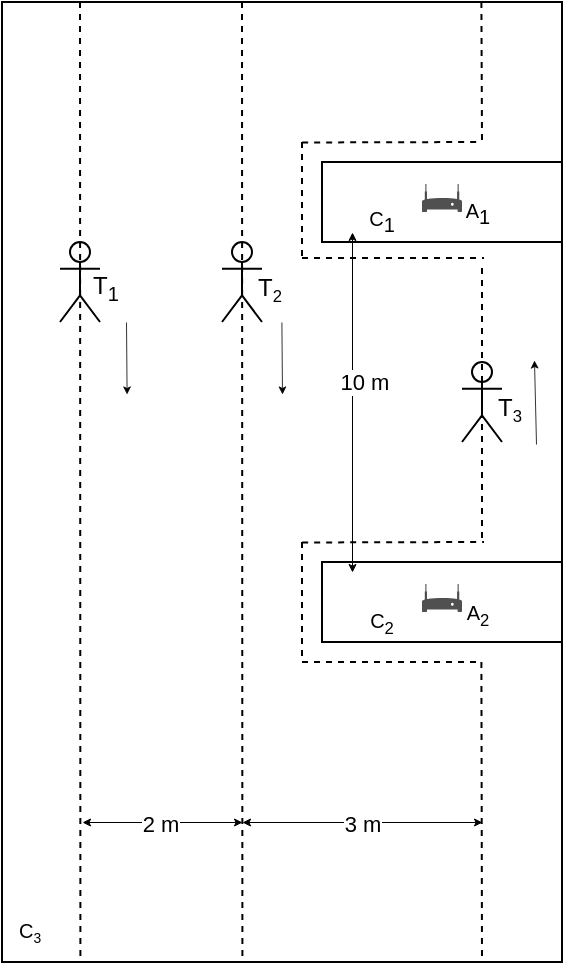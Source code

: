 <mxfile version="20.3.2" type="device"><diagram id="DNpBFHTpIQ_suEtejqBs" name="Page-1"><mxGraphModel dx="862" dy="482" grid="1" gridSize="10" guides="1" tooltips="1" connect="1" arrows="1" fold="1" page="1" pageScale="1" pageWidth="827" pageHeight="1169" math="0" shadow="0"><root><mxCell id="0"/><mxCell id="1" parent="0"/><mxCell id="hPSDTdg6aUk5pvEYdPPT-1" value="" style="rounded=0;whiteSpace=wrap;html=1;" vertex="1" parent="1"><mxGeometry x="320" y="80" width="280" height="480" as="geometry"/></mxCell><mxCell id="hPSDTdg6aUk5pvEYdPPT-2" value="" style="rounded=0;whiteSpace=wrap;html=1;" vertex="1" parent="1"><mxGeometry x="480" y="160" width="120" height="40" as="geometry"/></mxCell><mxCell id="hPSDTdg6aUk5pvEYdPPT-3" value="" style="rounded=0;whiteSpace=wrap;html=1;" vertex="1" parent="1"><mxGeometry x="480" y="360" width="120" height="40" as="geometry"/></mxCell><mxCell id="hPSDTdg6aUk5pvEYdPPT-4" value="" style="shape=umlActor;verticalLabelPosition=bottom;verticalAlign=top;html=1;outlineConnect=0;" vertex="1" parent="1"><mxGeometry x="349" y="200" width="20" height="40" as="geometry"/></mxCell><mxCell id="hPSDTdg6aUk5pvEYdPPT-5" value="" style="shape=umlActor;verticalLabelPosition=bottom;verticalAlign=top;html=1;outlineConnect=0;" vertex="1" parent="1"><mxGeometry x="550" y="260" width="20" height="40" as="geometry"/></mxCell><mxCell id="hPSDTdg6aUk5pvEYdPPT-8" value="" style="shape=image;html=1;verticalAlign=top;verticalLabelPosition=bottom;labelBackgroundColor=#ffffff;imageAspect=0;aspect=fixed;image=https://cdn3.iconfinder.com/data/icons/summertime-6/512/camera-128.png" vertex="1" parent="1"><mxGeometry x="480" y="165" width="30" height="30" as="geometry"/></mxCell><mxCell id="hPSDTdg6aUk5pvEYdPPT-9" value="" style="shape=image;html=1;verticalAlign=top;verticalLabelPosition=bottom;labelBackgroundColor=#ffffff;imageAspect=0;aspect=fixed;image=https://cdn3.iconfinder.com/data/icons/summertime-6/512/camera-128.png" vertex="1" parent="1"><mxGeometry x="480" y="365" width="30" height="30" as="geometry"/></mxCell><mxCell id="hPSDTdg6aUk5pvEYdPPT-10" value="" style="shape=image;html=1;verticalAlign=top;verticalLabelPosition=bottom;labelBackgroundColor=#ffffff;imageAspect=0;aspect=fixed;image=https://cdn3.iconfinder.com/data/icons/summertime-6/512/camera-128.png" vertex="1" parent="1"><mxGeometry x="330" y="520" width="30" height="30" as="geometry"/></mxCell><mxCell id="hPSDTdg6aUk5pvEYdPPT-11" value="" style="shape=umlActor;verticalLabelPosition=bottom;verticalAlign=top;html=1;outlineConnect=0;" vertex="1" parent="1"><mxGeometry x="430" y="200" width="20" height="40" as="geometry"/></mxCell><mxCell id="hPSDTdg6aUk5pvEYdPPT-12" value="" style="endArrow=none;dashed=1;html=1;strokeWidth=1;rounded=0;entryX=0.14;entryY=1;entryDx=0;entryDy=0;entryPerimeter=0;" edge="1" parent="1" target="hPSDTdg6aUk5pvEYdPPT-1"><mxGeometry width="50" height="50" relative="1" as="geometry"><mxPoint x="359" y="80" as="sourcePoint"/><mxPoint x="520" y="450" as="targetPoint"/></mxGeometry></mxCell><mxCell id="hPSDTdg6aUk5pvEYdPPT-13" value="" style="endArrow=none;dashed=1;html=1;strokeWidth=1;rounded=0;entryX=0.14;entryY=1;entryDx=0;entryDy=0;entryPerimeter=0;" edge="1" parent="1"><mxGeometry width="50" height="50" relative="1" as="geometry"><mxPoint x="440" y="80" as="sourcePoint"/><mxPoint x="440.2" y="560" as="targetPoint"/></mxGeometry></mxCell><mxCell id="hPSDTdg6aUk5pvEYdPPT-14" value="" style="endArrow=none;dashed=1;html=1;strokeWidth=1;rounded=0;" edge="1" parent="1"><mxGeometry width="50" height="50" relative="1" as="geometry"><mxPoint x="560" y="213" as="sourcePoint"/><mxPoint x="560" y="350" as="targetPoint"/></mxGeometry></mxCell><mxCell id="hPSDTdg6aUk5pvEYdPPT-17" value="" style="endArrow=none;dashed=1;html=1;strokeWidth=1;rounded=0;exitX=0.536;exitY=0.563;exitDx=0;exitDy=0;exitPerimeter=0;" edge="1" parent="1" source="hPSDTdg6aUk5pvEYdPPT-1"><mxGeometry width="50" height="50" relative="1" as="geometry"><mxPoint x="470" y="280" as="sourcePoint"/><mxPoint x="561" y="350" as="targetPoint"/></mxGeometry></mxCell><mxCell id="hPSDTdg6aUk5pvEYdPPT-18" value="" style="endArrow=none;dashed=1;html=1;strokeWidth=1;rounded=0;" edge="1" parent="1"><mxGeometry width="50" height="50" relative="1" as="geometry"><mxPoint x="470" y="350" as="sourcePoint"/><mxPoint x="470" y="410" as="targetPoint"/></mxGeometry></mxCell><mxCell id="hPSDTdg6aUk5pvEYdPPT-19" value="" style="endArrow=none;dashed=1;html=1;strokeWidth=1;rounded=0;" edge="1" parent="1"><mxGeometry width="50" height="50" relative="1" as="geometry"><mxPoint x="470" y="410" as="sourcePoint"/><mxPoint x="560" y="410" as="targetPoint"/></mxGeometry></mxCell><mxCell id="hPSDTdg6aUk5pvEYdPPT-20" value="" style="endArrow=none;dashed=1;html=1;strokeWidth=1;rounded=0;entryX=0.75;entryY=1;entryDx=0;entryDy=0;" edge="1" parent="1"><mxGeometry width="50" height="50" relative="1" as="geometry"><mxPoint x="559.7" y="410" as="sourcePoint"/><mxPoint x="560.0" y="560" as="targetPoint"/></mxGeometry></mxCell><mxCell id="hPSDTdg6aUk5pvEYdPPT-21" value="" style="endArrow=none;dashed=1;html=1;strokeWidth=1;rounded=0;exitX=0.536;exitY=0.563;exitDx=0;exitDy=0;exitPerimeter=0;" edge="1" parent="1"><mxGeometry width="50" height="50" relative="1" as="geometry"><mxPoint x="470.08" y="150.24" as="sourcePoint"/><mxPoint x="560" y="150" as="targetPoint"/></mxGeometry></mxCell><mxCell id="hPSDTdg6aUk5pvEYdPPT-22" value="" style="endArrow=none;dashed=1;html=1;strokeWidth=1;rounded=0;" edge="1" parent="1"><mxGeometry width="50" height="50" relative="1" as="geometry"><mxPoint x="470" y="150" as="sourcePoint"/><mxPoint x="470" y="210" as="targetPoint"/></mxGeometry></mxCell><mxCell id="hPSDTdg6aUk5pvEYdPPT-23" value="" style="endArrow=none;dashed=1;html=1;strokeWidth=1;rounded=0;" edge="1" parent="1"><mxGeometry width="50" height="50" relative="1" as="geometry"><mxPoint x="470" y="208" as="sourcePoint"/><mxPoint x="561" y="208" as="targetPoint"/></mxGeometry></mxCell><mxCell id="hPSDTdg6aUk5pvEYdPPT-24" value="" style="endArrow=none;dashed=1;html=1;strokeWidth=1;rounded=0;" edge="1" parent="1"><mxGeometry width="50" height="50" relative="1" as="geometry"><mxPoint x="559.7" y="80" as="sourcePoint"/><mxPoint x="560" y="150" as="targetPoint"/></mxGeometry></mxCell><mxCell id="hPSDTdg6aUk5pvEYdPPT-25" value="" style="endArrow=classic;startArrow=classic;html=1;rounded=0;strokeWidth=0.5;endSize=3;startSize=3;" edge="1" parent="1"><mxGeometry width="50" height="50" relative="1" as="geometry"><mxPoint x="360" y="490" as="sourcePoint"/><mxPoint x="440" y="490" as="targetPoint"/></mxGeometry></mxCell><mxCell id="hPSDTdg6aUk5pvEYdPPT-27" value="2 m" style="edgeLabel;html=1;align=center;verticalAlign=middle;resizable=0;points=[];" vertex="1" connectable="0" parent="hPSDTdg6aUk5pvEYdPPT-25"><mxGeometry x="-0.247" y="-1" relative="1" as="geometry"><mxPoint x="9" as="offset"/></mxGeometry></mxCell><mxCell id="hPSDTdg6aUk5pvEYdPPT-26" value="" style="endArrow=classic;startArrow=classic;html=1;strokeWidth=0.5;startSize=3;endSize=3;rounded=0;" edge="1" parent="1"><mxGeometry width="50" height="50" relative="1" as="geometry"><mxPoint x="440" y="490" as="sourcePoint"/><mxPoint x="560" y="490" as="targetPoint"/></mxGeometry></mxCell><mxCell id="hPSDTdg6aUk5pvEYdPPT-28" value="3 m" style="edgeLabel;html=1;align=center;verticalAlign=middle;resizable=0;points=[];" vertex="1" connectable="0" parent="hPSDTdg6aUk5pvEYdPPT-26"><mxGeometry x="-0.124" y="-1" relative="1" as="geometry"><mxPoint x="7" as="offset"/></mxGeometry></mxCell><mxCell id="hPSDTdg6aUk5pvEYdPPT-29" value="T&lt;sub&gt;1&lt;/sub&gt;" style="text;html=1;strokeColor=none;fillColor=none;align=center;verticalAlign=middle;whiteSpace=wrap;rounded=0;" vertex="1" parent="1"><mxGeometry x="362" y="218" width="20" height="10" as="geometry"/></mxCell><mxCell id="hPSDTdg6aUk5pvEYdPPT-30" value="T&lt;span style=&quot;font-size: 10px;&quot;&gt;&lt;sub&gt;2&lt;/sub&gt;&lt;/span&gt;" style="text;html=1;strokeColor=none;fillColor=none;align=center;verticalAlign=middle;whiteSpace=wrap;rounded=0;" vertex="1" parent="1"><mxGeometry x="444" y="218" width="20" height="10" as="geometry"/></mxCell><mxCell id="hPSDTdg6aUk5pvEYdPPT-31" value="T&lt;span style=&quot;font-size: 10px;&quot;&gt;&lt;sub&gt;3&lt;/sub&gt;&lt;/span&gt;" style="text;html=1;strokeColor=none;fillColor=none;align=center;verticalAlign=middle;whiteSpace=wrap;rounded=0;" vertex="1" parent="1"><mxGeometry x="564" y="278" width="20" height="10" as="geometry"/></mxCell><mxCell id="hPSDTdg6aUk5pvEYdPPT-32" value="A&lt;span style=&quot;font-size: 10px;&quot;&gt;&lt;sub style=&quot;font-size: 10px;&quot;&gt;1&lt;/sub&gt;&lt;/span&gt;" style="text;html=1;strokeColor=none;fillColor=none;align=center;verticalAlign=middle;whiteSpace=wrap;rounded=0;fontSize=10;" vertex="1" parent="1"><mxGeometry x="548" y="181" width="20" height="10" as="geometry"/></mxCell><mxCell id="hPSDTdg6aUk5pvEYdPPT-36" value="C&lt;sub style=&quot;font-size: 10px;&quot;&gt;1&lt;/sub&gt;" style="text;html=1;strokeColor=none;fillColor=none;align=center;verticalAlign=middle;whiteSpace=wrap;rounded=0;fontSize=10;" vertex="1" parent="1"><mxGeometry x="500" y="185" width="20" height="10" as="geometry"/></mxCell><mxCell id="hPSDTdg6aUk5pvEYdPPT-37" value="C&lt;sub&gt;2&lt;/sub&gt;" style="text;html=1;strokeColor=none;fillColor=none;align=center;verticalAlign=middle;whiteSpace=wrap;rounded=0;fontSize=10;" vertex="1" parent="1"><mxGeometry x="500" y="385" width="20" height="10" as="geometry"/></mxCell><mxCell id="hPSDTdg6aUk5pvEYdPPT-38" value="C&lt;span style=&quot;font-size: 8.333px;&quot;&gt;&lt;sub&gt;3&lt;/sub&gt;&lt;/span&gt;" style="text;html=1;strokeColor=none;fillColor=none;align=center;verticalAlign=middle;whiteSpace=wrap;rounded=0;fontSize=10;" vertex="1" parent="1"><mxGeometry x="325" y="540" width="18" height="10" as="geometry"/></mxCell><mxCell id="hPSDTdg6aUk5pvEYdPPT-39" value="" style="sketch=0;pointerEvents=1;shadow=0;dashed=0;html=1;strokeColor=none;fillColor=#505050;labelPosition=center;verticalLabelPosition=bottom;verticalAlign=top;outlineConnect=0;align=center;shape=mxgraph.office.devices.modem;fontSize=10;" vertex="1" parent="1"><mxGeometry x="530" y="171" width="20" height="14" as="geometry"/></mxCell><mxCell id="hPSDTdg6aUk5pvEYdPPT-40" value="A&lt;sub&gt;2&lt;/sub&gt;" style="text;html=1;strokeColor=none;fillColor=none;align=center;verticalAlign=middle;whiteSpace=wrap;rounded=0;fontSize=10;" vertex="1" parent="1"><mxGeometry x="548" y="381" width="20" height="10" as="geometry"/></mxCell><mxCell id="hPSDTdg6aUk5pvEYdPPT-41" value="" style="sketch=0;pointerEvents=1;shadow=0;dashed=0;html=1;strokeColor=none;fillColor=#505050;labelPosition=center;verticalLabelPosition=bottom;verticalAlign=top;outlineConnect=0;align=center;shape=mxgraph.office.devices.modem;fontSize=10;" vertex="1" parent="1"><mxGeometry x="530" y="371" width="20" height="14" as="geometry"/></mxCell><mxCell id="hPSDTdg6aUk5pvEYdPPT-42" value="" style="endArrow=classic;startArrow=classic;html=1;strokeWidth=0.5;startSize=3;endSize=3;rounded=0;" edge="1" parent="1" source="hPSDTdg6aUk5pvEYdPPT-8" target="hPSDTdg6aUk5pvEYdPPT-9"><mxGeometry width="50" height="50" relative="1" as="geometry"><mxPoint x="450" y="500" as="sourcePoint"/><mxPoint x="570" y="500" as="targetPoint"/></mxGeometry></mxCell><mxCell id="hPSDTdg6aUk5pvEYdPPT-43" value="10 m" style="edgeLabel;html=1;align=center;verticalAlign=middle;resizable=0;points=[];" vertex="1" connectable="0" parent="hPSDTdg6aUk5pvEYdPPT-42"><mxGeometry x="-0.124" y="-1" relative="1" as="geometry"><mxPoint x="7" as="offset"/></mxGeometry></mxCell><mxCell id="hPSDTdg6aUk5pvEYdPPT-44" value="" style="endArrow=classic;html=1;rounded=0;strokeWidth=0.4;fontSize=10;startSize=3;endSize=3;" edge="1" parent="1"><mxGeometry width="50" height="50" relative="1" as="geometry"><mxPoint x="459.7" y="240" as="sourcePoint"/><mxPoint x="460" y="276" as="targetPoint"/></mxGeometry></mxCell><mxCell id="hPSDTdg6aUk5pvEYdPPT-45" value="" style="endArrow=classic;html=1;rounded=0;strokeWidth=0.4;fontSize=10;startSize=3;endSize=3;" edge="1" parent="1"><mxGeometry width="50" height="50" relative="1" as="geometry"><mxPoint x="382.0" y="240" as="sourcePoint"/><mxPoint x="382.3" y="276.0" as="targetPoint"/></mxGeometry></mxCell><mxCell id="hPSDTdg6aUk5pvEYdPPT-46" value="" style="endArrow=classic;html=1;rounded=0;strokeWidth=0.4;fontSize=10;startSize=3;endSize=3;" edge="1" parent="1"><mxGeometry width="50" height="50" relative="1" as="geometry"><mxPoint x="587" y="301" as="sourcePoint"/><mxPoint x="586" y="259" as="targetPoint"/></mxGeometry></mxCell></root></mxGraphModel></diagram></mxfile>